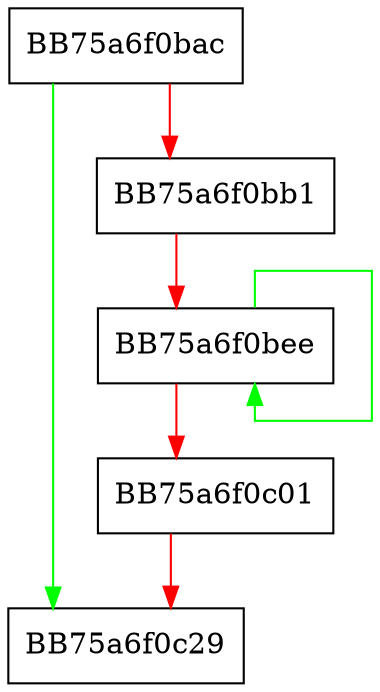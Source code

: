 digraph _Grow {
  node [shape="box"];
  graph [splines=ortho];
  BB75a6f0bac -> BB75a6f0c29 [color="green"];
  BB75a6f0bac -> BB75a6f0bb1 [color="red"];
  BB75a6f0bb1 -> BB75a6f0bee [color="red"];
  BB75a6f0bee -> BB75a6f0bee [color="green"];
  BB75a6f0bee -> BB75a6f0c01 [color="red"];
  BB75a6f0c01 -> BB75a6f0c29 [color="red"];
}